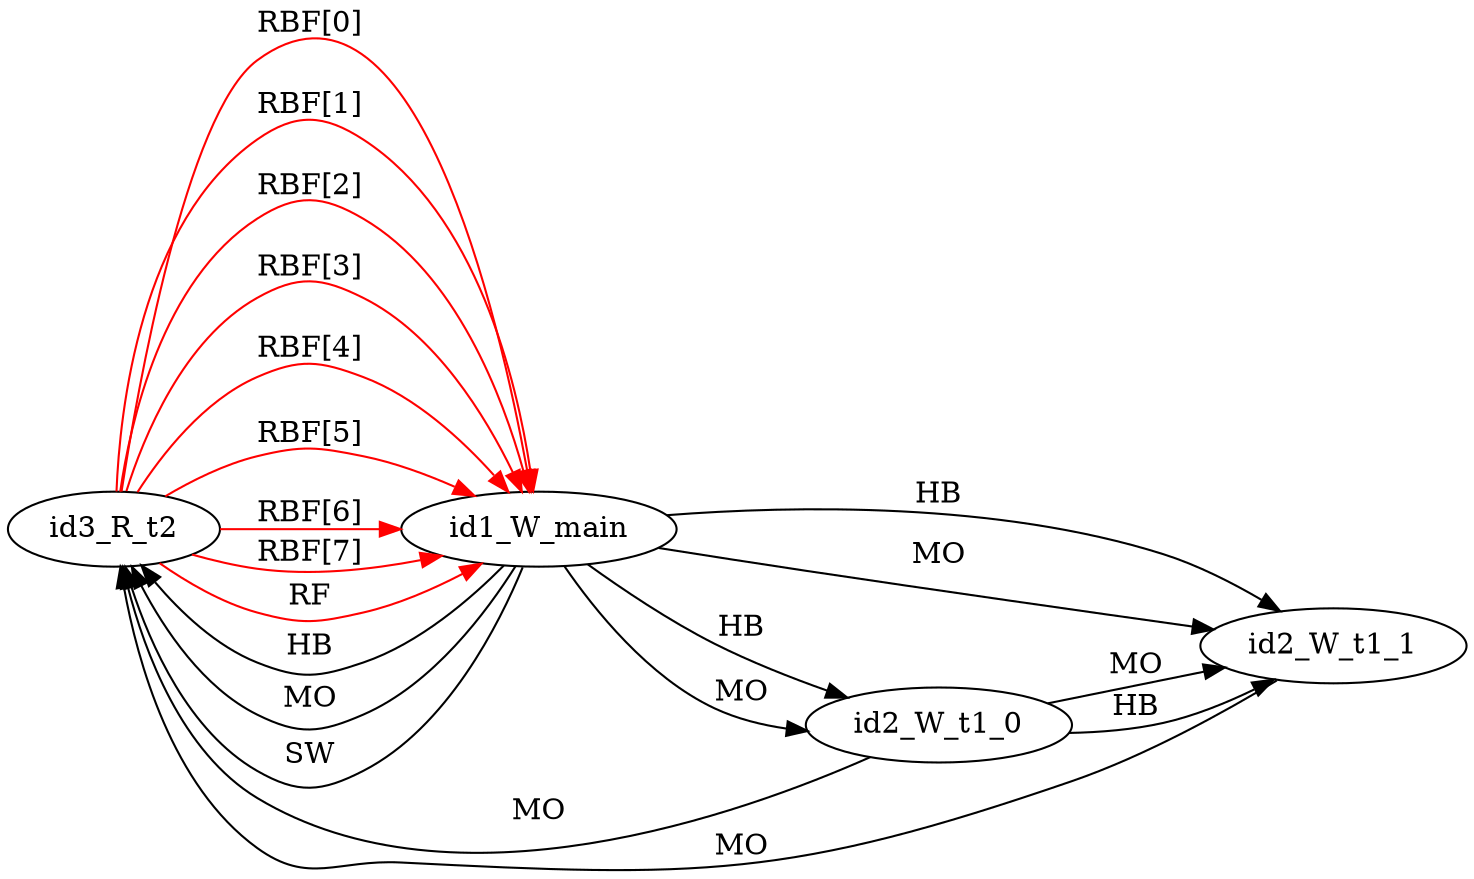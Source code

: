 digraph memory_model {
rankdir=LR;
id3_R_t2 -> id1_W_main [label = "RBF[0]", color="red"];
id3_R_t2 -> id1_W_main [label = "RBF[1]", color="red"];
id3_R_t2 -> id1_W_main [label = "RBF[2]", color="red"];
id3_R_t2 -> id1_W_main [label = "RBF[3]", color="red"];
id3_R_t2 -> id1_W_main [label = "RBF[4]", color="red"];
id3_R_t2 -> id1_W_main [label = "RBF[5]", color="red"];
id3_R_t2 -> id1_W_main [label = "RBF[6]", color="red"];
id3_R_t2 -> id1_W_main [label = "RBF[7]", color="red"];
id3_R_t2 -> id1_W_main [label = "RF", color="red"];
id2_W_t1_0 -> id2_W_t1_1 [label = "HB", color="black"];
id1_W_main -> id2_W_t1_0 [label = "HB", color="black"];
id1_W_main -> id2_W_t1_1 [label = "HB", color="black"];
id1_W_main -> id3_R_t2 [label = "HB", color="black"];
id2_W_t1_0 -> id2_W_t1_1 [label = "MO", color="black"];
id1_W_main -> id2_W_t1_0 [label = "MO", color="black"];
id1_W_main -> id2_W_t1_1 [label = "MO", color="black"];
id1_W_main -> id3_R_t2 [label = "MO", color="black"];
id2_W_t1_0 -> id3_R_t2 [label = "MO", color="black"];
id2_W_t1_1 -> id3_R_t2 [label = "MO", color="black"];
id1_W_main -> id3_R_t2 [label = "SW", color="black"];
}